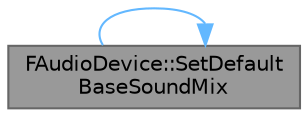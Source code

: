digraph "FAudioDevice::SetDefaultBaseSoundMix"
{
 // INTERACTIVE_SVG=YES
 // LATEX_PDF_SIZE
  bgcolor="transparent";
  edge [fontname=Helvetica,fontsize=10,labelfontname=Helvetica,labelfontsize=10];
  node [fontname=Helvetica,fontsize=10,shape=box,height=0.2,width=0.4];
  rankdir="LR";
  Node1 [id="Node000001",label="FAudioDevice::SetDefault\lBaseSoundMix",height=0.2,width=0.4,color="gray40", fillcolor="grey60", style="filled", fontcolor="black",tooltip="Sets the Sound Mix that should be active by default."];
  Node1 -> Node1 [id="edge1_Node000001_Node000001",color="steelblue1",style="solid",tooltip=" "];
}
